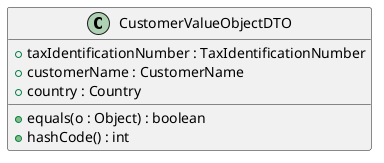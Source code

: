 @startuml
'https://plantuml.com/class-diagram

class CustomerValueObjectDTO {
    + taxIdentificationNumber : TaxIdentificationNumber
    + customerName : CustomerName
    + country : Country

    + equals(o : Object) : boolean
    + hashCode() : int
}

@enduml